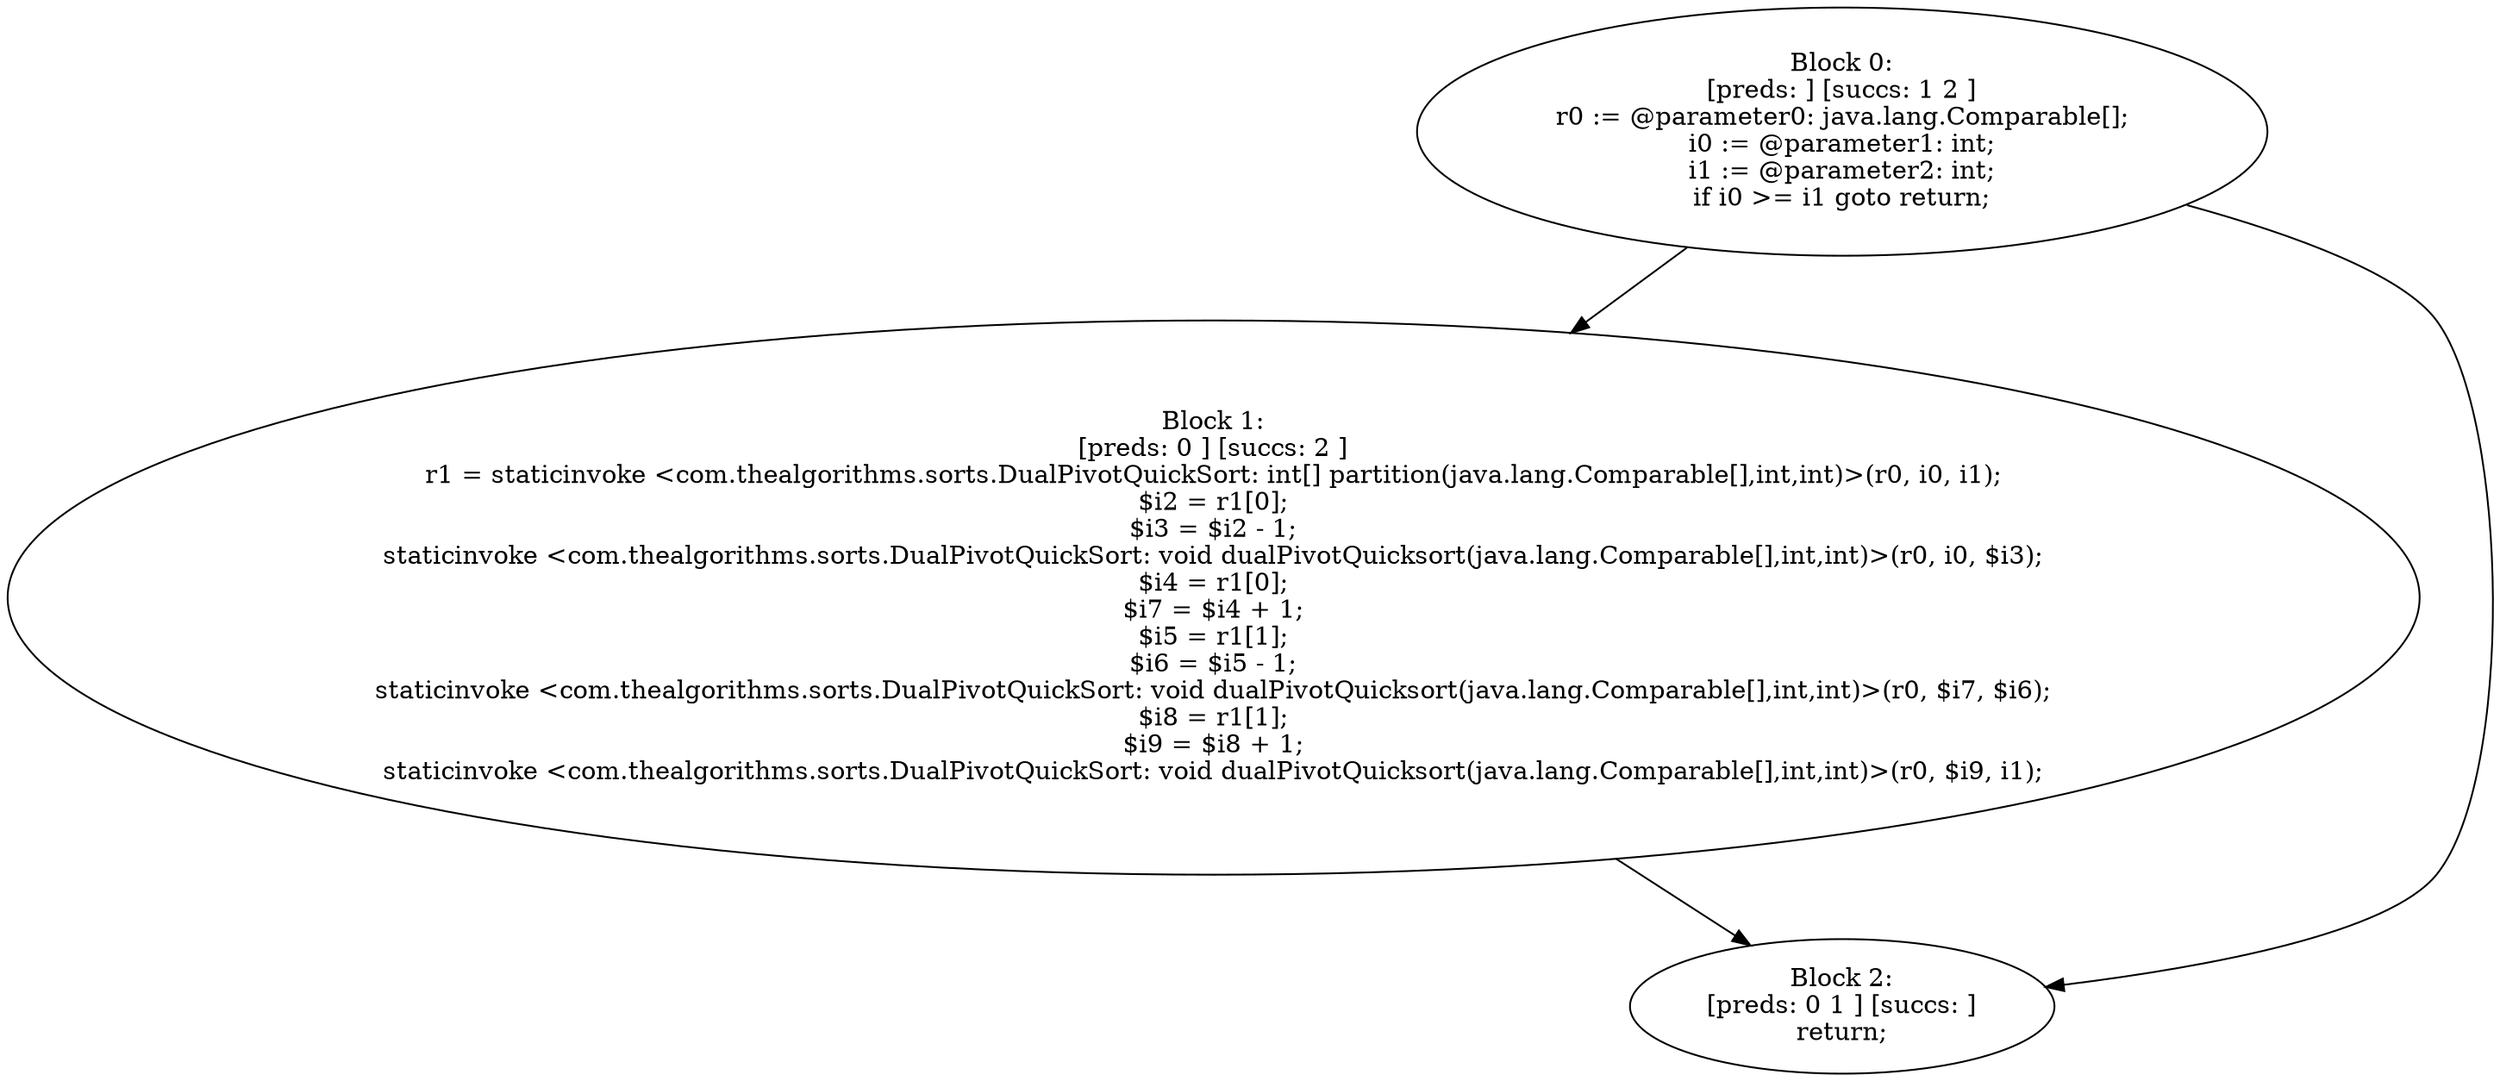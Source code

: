 digraph "unitGraph" {
    "Block 0:
[preds: ] [succs: 1 2 ]
r0 := @parameter0: java.lang.Comparable[];
i0 := @parameter1: int;
i1 := @parameter2: int;
if i0 >= i1 goto return;
"
    "Block 1:
[preds: 0 ] [succs: 2 ]
r1 = staticinvoke <com.thealgorithms.sorts.DualPivotQuickSort: int[] partition(java.lang.Comparable[],int,int)>(r0, i0, i1);
$i2 = r1[0];
$i3 = $i2 - 1;
staticinvoke <com.thealgorithms.sorts.DualPivotQuickSort: void dualPivotQuicksort(java.lang.Comparable[],int,int)>(r0, i0, $i3);
$i4 = r1[0];
$i7 = $i4 + 1;
$i5 = r1[1];
$i6 = $i5 - 1;
staticinvoke <com.thealgorithms.sorts.DualPivotQuickSort: void dualPivotQuicksort(java.lang.Comparable[],int,int)>(r0, $i7, $i6);
$i8 = r1[1];
$i9 = $i8 + 1;
staticinvoke <com.thealgorithms.sorts.DualPivotQuickSort: void dualPivotQuicksort(java.lang.Comparable[],int,int)>(r0, $i9, i1);
"
    "Block 2:
[preds: 0 1 ] [succs: ]
return;
"
    "Block 0:
[preds: ] [succs: 1 2 ]
r0 := @parameter0: java.lang.Comparable[];
i0 := @parameter1: int;
i1 := @parameter2: int;
if i0 >= i1 goto return;
"->"Block 1:
[preds: 0 ] [succs: 2 ]
r1 = staticinvoke <com.thealgorithms.sorts.DualPivotQuickSort: int[] partition(java.lang.Comparable[],int,int)>(r0, i0, i1);
$i2 = r1[0];
$i3 = $i2 - 1;
staticinvoke <com.thealgorithms.sorts.DualPivotQuickSort: void dualPivotQuicksort(java.lang.Comparable[],int,int)>(r0, i0, $i3);
$i4 = r1[0];
$i7 = $i4 + 1;
$i5 = r1[1];
$i6 = $i5 - 1;
staticinvoke <com.thealgorithms.sorts.DualPivotQuickSort: void dualPivotQuicksort(java.lang.Comparable[],int,int)>(r0, $i7, $i6);
$i8 = r1[1];
$i9 = $i8 + 1;
staticinvoke <com.thealgorithms.sorts.DualPivotQuickSort: void dualPivotQuicksort(java.lang.Comparable[],int,int)>(r0, $i9, i1);
";
    "Block 0:
[preds: ] [succs: 1 2 ]
r0 := @parameter0: java.lang.Comparable[];
i0 := @parameter1: int;
i1 := @parameter2: int;
if i0 >= i1 goto return;
"->"Block 2:
[preds: 0 1 ] [succs: ]
return;
";
    "Block 1:
[preds: 0 ] [succs: 2 ]
r1 = staticinvoke <com.thealgorithms.sorts.DualPivotQuickSort: int[] partition(java.lang.Comparable[],int,int)>(r0, i0, i1);
$i2 = r1[0];
$i3 = $i2 - 1;
staticinvoke <com.thealgorithms.sorts.DualPivotQuickSort: void dualPivotQuicksort(java.lang.Comparable[],int,int)>(r0, i0, $i3);
$i4 = r1[0];
$i7 = $i4 + 1;
$i5 = r1[1];
$i6 = $i5 - 1;
staticinvoke <com.thealgorithms.sorts.DualPivotQuickSort: void dualPivotQuicksort(java.lang.Comparable[],int,int)>(r0, $i7, $i6);
$i8 = r1[1];
$i9 = $i8 + 1;
staticinvoke <com.thealgorithms.sorts.DualPivotQuickSort: void dualPivotQuicksort(java.lang.Comparable[],int,int)>(r0, $i9, i1);
"->"Block 2:
[preds: 0 1 ] [succs: ]
return;
";
}

